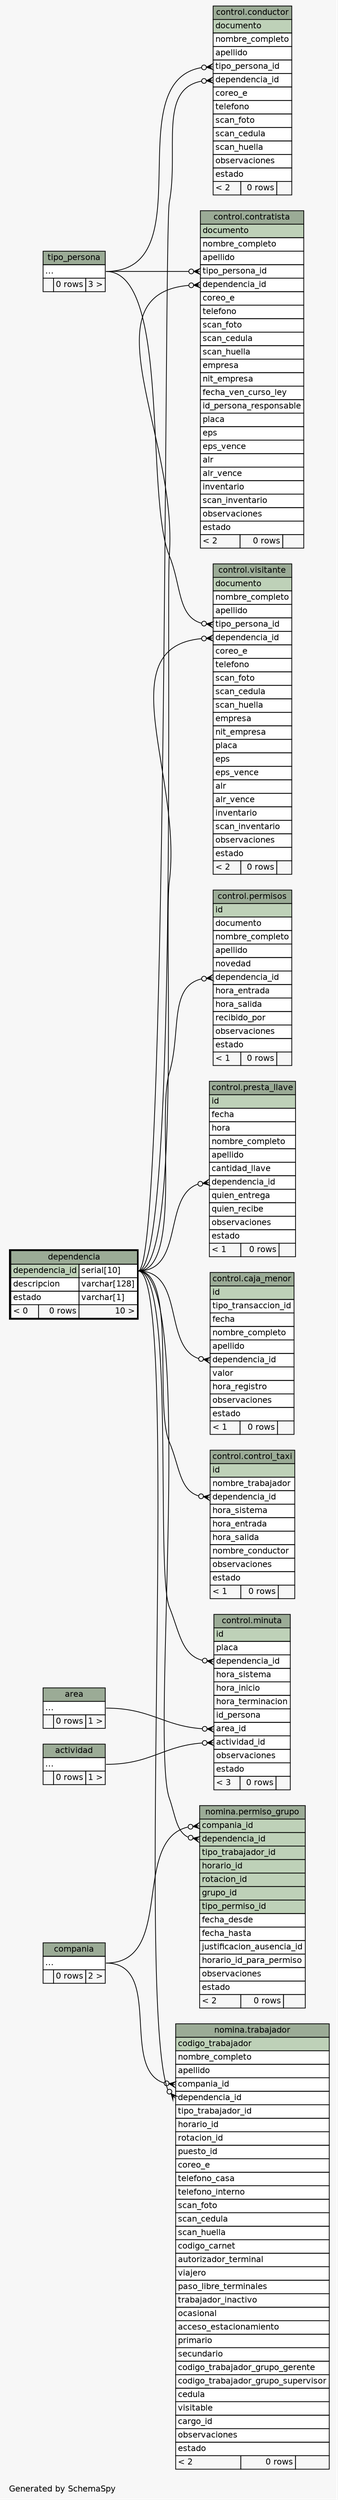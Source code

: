 // dot 2.26.3 on Linux 3.2.0-4-686-pae
// SchemaSpy rev 590
digraph "twoDegreesRelationshipsDiagram" {
  graph [
    rankdir="RL"
    bgcolor="#f7f7f7"
    label="\nGenerated by SchemaSpy"
    labeljust="l"
    nodesep="0.18"
    ranksep="0.46"
    fontname="Helvetica"
    fontsize="11"
  ];
  node [
    fontname="Helvetica"
    fontsize="11"
    shape="plaintext"
  ];
  edge [
    arrowsize="0.8"
  ];
  "control.caja_menor":"dependencia_id":w -> "dependencia":"dependencia_id.type":e [arrowhead=none dir=back arrowtail=crowodot];
  "control.conductor":"dependencia_id":w -> "dependencia":"dependencia_id.type":e [arrowhead=none dir=back arrowtail=crowodot];
  "control.conductor":"tipo_persona_id":w -> "tipo_persona":"elipses":e [arrowhead=none dir=back arrowtail=crowodot];
  "control.contratista":"dependencia_id":w -> "dependencia":"dependencia_id.type":e [arrowhead=none dir=back arrowtail=crowodot];
  "control.contratista":"tipo_persona_id":w -> "tipo_persona":"elipses":e [arrowhead=none dir=back arrowtail=crowodot];
  "control.control_taxi":"dependencia_id":w -> "dependencia":"dependencia_id.type":e [arrowhead=none dir=back arrowtail=crowodot];
  "control.minuta":"actividad_id":w -> "actividad":"elipses":e [arrowhead=none dir=back arrowtail=crowodot];
  "control.minuta":"area_id":w -> "area":"elipses":e [arrowhead=none dir=back arrowtail=crowodot];
  "control.minuta":"dependencia_id":w -> "dependencia":"dependencia_id.type":e [arrowhead=none dir=back arrowtail=crowodot];
  "nomina.permiso_grupo":"compania_id":w -> "compania":"elipses":e [arrowhead=none dir=back arrowtail=crowodot];
  "nomina.permiso_grupo":"dependencia_id":w -> "dependencia":"dependencia_id.type":e [arrowhead=none dir=back arrowtail=crowodot];
  "control.permisos":"dependencia_id":w -> "dependencia":"dependencia_id.type":e [arrowhead=none dir=back arrowtail=crowodot];
  "control.presta_llave":"dependencia_id":w -> "dependencia":"dependencia_id.type":e [arrowhead=none dir=back arrowtail=crowodot];
  "nomina.trabajador":"compania_id":w -> "compania":"elipses":e [arrowhead=none dir=back arrowtail=crowodot];
  "nomina.trabajador":"dependencia_id":w -> "dependencia":"dependencia_id.type":e [arrowhead=none dir=back arrowtail=crowodot];
  "control.visitante":"dependencia_id":w -> "dependencia":"dependencia_id.type":e [arrowhead=none dir=back arrowtail=crowodot];
  "control.visitante":"tipo_persona_id":w -> "tipo_persona":"elipses":e [arrowhead=none dir=back arrowtail=crowodot];
  "actividad" [
    label=<
    <TABLE BORDER="0" CELLBORDER="1" CELLSPACING="0" BGCOLOR="#ffffff">
      <TR><TD COLSPAN="3" BGCOLOR="#9bab96" ALIGN="CENTER">actividad</TD></TR>
      <TR><TD PORT="elipses" COLSPAN="3" ALIGN="LEFT">...</TD></TR>
      <TR><TD ALIGN="LEFT" BGCOLOR="#f7f7f7">  </TD><TD ALIGN="RIGHT" BGCOLOR="#f7f7f7">0 rows</TD><TD ALIGN="RIGHT" BGCOLOR="#f7f7f7">1 &gt;</TD></TR>
    </TABLE>>
    URL="actividad.html"
    tooltip="actividad"
  ];
  "area" [
    label=<
    <TABLE BORDER="0" CELLBORDER="1" CELLSPACING="0" BGCOLOR="#ffffff">
      <TR><TD COLSPAN="3" BGCOLOR="#9bab96" ALIGN="CENTER">area</TD></TR>
      <TR><TD PORT="elipses" COLSPAN="3" ALIGN="LEFT">...</TD></TR>
      <TR><TD ALIGN="LEFT" BGCOLOR="#f7f7f7">  </TD><TD ALIGN="RIGHT" BGCOLOR="#f7f7f7">0 rows</TD><TD ALIGN="RIGHT" BGCOLOR="#f7f7f7">1 &gt;</TD></TR>
    </TABLE>>
    URL="area.html"
    tooltip="area"
  ];
  "control.caja_menor" [
    label=<
    <TABLE BORDER="0" CELLBORDER="1" CELLSPACING="0" BGCOLOR="#ffffff">
      <TR><TD COLSPAN="3" BGCOLOR="#9bab96" ALIGN="CENTER">control.caja_menor</TD></TR>
      <TR><TD PORT="id" COLSPAN="3" BGCOLOR="#bed1b8" ALIGN="LEFT">id</TD></TR>
      <TR><TD PORT="tipo_transaccion_id" COLSPAN="3" ALIGN="LEFT">tipo_transaccion_id</TD></TR>
      <TR><TD PORT="fecha" COLSPAN="3" ALIGN="LEFT">fecha</TD></TR>
      <TR><TD PORT="nombre_completo" COLSPAN="3" ALIGN="LEFT">nombre_completo</TD></TR>
      <TR><TD PORT="apellido" COLSPAN="3" ALIGN="LEFT">apellido</TD></TR>
      <TR><TD PORT="dependencia_id" COLSPAN="3" ALIGN="LEFT">dependencia_id</TD></TR>
      <TR><TD PORT="valor" COLSPAN="3" ALIGN="LEFT">valor</TD></TR>
      <TR><TD PORT="hora_registro" COLSPAN="3" ALIGN="LEFT">hora_registro</TD></TR>
      <TR><TD PORT="observaciones" COLSPAN="3" ALIGN="LEFT">observaciones</TD></TR>
      <TR><TD PORT="estado" COLSPAN="3" ALIGN="LEFT">estado</TD></TR>
      <TR><TD ALIGN="LEFT" BGCOLOR="#f7f7f7">&lt; 1</TD><TD ALIGN="RIGHT" BGCOLOR="#f7f7f7">0 rows</TD><TD ALIGN="RIGHT" BGCOLOR="#f7f7f7">  </TD></TR>
    </TABLE>>
    URL="../../control/tables/caja_menor.html"
    tooltip="control.caja_menor"
  ];
  "compania" [
    label=<
    <TABLE BORDER="0" CELLBORDER="1" CELLSPACING="0" BGCOLOR="#ffffff">
      <TR><TD COLSPAN="3" BGCOLOR="#9bab96" ALIGN="CENTER">compania</TD></TR>
      <TR><TD PORT="elipses" COLSPAN="3" ALIGN="LEFT">...</TD></TR>
      <TR><TD ALIGN="LEFT" BGCOLOR="#f7f7f7">  </TD><TD ALIGN="RIGHT" BGCOLOR="#f7f7f7">0 rows</TD><TD ALIGN="RIGHT" BGCOLOR="#f7f7f7">2 &gt;</TD></TR>
    </TABLE>>
    URL="compania.html"
    tooltip="compania"
  ];
  "control.conductor" [
    label=<
    <TABLE BORDER="0" CELLBORDER="1" CELLSPACING="0" BGCOLOR="#ffffff">
      <TR><TD COLSPAN="3" BGCOLOR="#9bab96" ALIGN="CENTER">control.conductor</TD></TR>
      <TR><TD PORT="documento" COLSPAN="3" BGCOLOR="#bed1b8" ALIGN="LEFT">documento</TD></TR>
      <TR><TD PORT="nombre_completo" COLSPAN="3" ALIGN="LEFT">nombre_completo</TD></TR>
      <TR><TD PORT="apellido" COLSPAN="3" ALIGN="LEFT">apellido</TD></TR>
      <TR><TD PORT="tipo_persona_id" COLSPAN="3" ALIGN="LEFT">tipo_persona_id</TD></TR>
      <TR><TD PORT="dependencia_id" COLSPAN="3" ALIGN="LEFT">dependencia_id</TD></TR>
      <TR><TD PORT="coreo_e" COLSPAN="3" ALIGN="LEFT">coreo_e</TD></TR>
      <TR><TD PORT="telefono" COLSPAN="3" ALIGN="LEFT">telefono</TD></TR>
      <TR><TD PORT="scan_foto" COLSPAN="3" ALIGN="LEFT">scan_foto</TD></TR>
      <TR><TD PORT="scan_cedula" COLSPAN="3" ALIGN="LEFT">scan_cedula</TD></TR>
      <TR><TD PORT="scan_huella" COLSPAN="3" ALIGN="LEFT">scan_huella</TD></TR>
      <TR><TD PORT="observaciones" COLSPAN="3" ALIGN="LEFT">observaciones</TD></TR>
      <TR><TD PORT="estado" COLSPAN="3" ALIGN="LEFT">estado</TD></TR>
      <TR><TD ALIGN="LEFT" BGCOLOR="#f7f7f7">&lt; 2</TD><TD ALIGN="RIGHT" BGCOLOR="#f7f7f7">0 rows</TD><TD ALIGN="RIGHT" BGCOLOR="#f7f7f7">  </TD></TR>
    </TABLE>>
    URL="../../control/tables/conductor.html"
    tooltip="control.conductor"
  ];
  "control.contratista" [
    label=<
    <TABLE BORDER="0" CELLBORDER="1" CELLSPACING="0" BGCOLOR="#ffffff">
      <TR><TD COLSPAN="3" BGCOLOR="#9bab96" ALIGN="CENTER">control.contratista</TD></TR>
      <TR><TD PORT="documento" COLSPAN="3" BGCOLOR="#bed1b8" ALIGN="LEFT">documento</TD></TR>
      <TR><TD PORT="nombre_completo" COLSPAN="3" ALIGN="LEFT">nombre_completo</TD></TR>
      <TR><TD PORT="apellido" COLSPAN="3" ALIGN="LEFT">apellido</TD></TR>
      <TR><TD PORT="tipo_persona_id" COLSPAN="3" ALIGN="LEFT">tipo_persona_id</TD></TR>
      <TR><TD PORT="dependencia_id" COLSPAN="3" ALIGN="LEFT">dependencia_id</TD></TR>
      <TR><TD PORT="coreo_e" COLSPAN="3" ALIGN="LEFT">coreo_e</TD></TR>
      <TR><TD PORT="telefono" COLSPAN="3" ALIGN="LEFT">telefono</TD></TR>
      <TR><TD PORT="scan_foto" COLSPAN="3" ALIGN="LEFT">scan_foto</TD></TR>
      <TR><TD PORT="scan_cedula" COLSPAN="3" ALIGN="LEFT">scan_cedula</TD></TR>
      <TR><TD PORT="scan_huella" COLSPAN="3" ALIGN="LEFT">scan_huella</TD></TR>
      <TR><TD PORT="empresa" COLSPAN="3" ALIGN="LEFT">empresa</TD></TR>
      <TR><TD PORT="nit_empresa" COLSPAN="3" ALIGN="LEFT">nit_empresa</TD></TR>
      <TR><TD PORT="fecha_ven_curso_ley" COLSPAN="3" ALIGN="LEFT">fecha_ven_curso_ley</TD></TR>
      <TR><TD PORT="id_persona_responsable" COLSPAN="3" ALIGN="LEFT">id_persona_responsable</TD></TR>
      <TR><TD PORT="placa" COLSPAN="3" ALIGN="LEFT">placa</TD></TR>
      <TR><TD PORT="eps" COLSPAN="3" ALIGN="LEFT">eps</TD></TR>
      <TR><TD PORT="eps_vence" COLSPAN="3" ALIGN="LEFT">eps_vence</TD></TR>
      <TR><TD PORT="alr" COLSPAN="3" ALIGN="LEFT">alr</TD></TR>
      <TR><TD PORT="alr_vence" COLSPAN="3" ALIGN="LEFT">alr_vence</TD></TR>
      <TR><TD PORT="inventario" COLSPAN="3" ALIGN="LEFT">inventario</TD></TR>
      <TR><TD PORT="scan_inventario" COLSPAN="3" ALIGN="LEFT">scan_inventario</TD></TR>
      <TR><TD PORT="observaciones" COLSPAN="3" ALIGN="LEFT">observaciones</TD></TR>
      <TR><TD PORT="estado" COLSPAN="3" ALIGN="LEFT">estado</TD></TR>
      <TR><TD ALIGN="LEFT" BGCOLOR="#f7f7f7">&lt; 2</TD><TD ALIGN="RIGHT" BGCOLOR="#f7f7f7">0 rows</TD><TD ALIGN="RIGHT" BGCOLOR="#f7f7f7">  </TD></TR>
    </TABLE>>
    URL="../../control/tables/contratista.html"
    tooltip="control.contratista"
  ];
  "control.control_taxi" [
    label=<
    <TABLE BORDER="0" CELLBORDER="1" CELLSPACING="0" BGCOLOR="#ffffff">
      <TR><TD COLSPAN="3" BGCOLOR="#9bab96" ALIGN="CENTER">control.control_taxi</TD></TR>
      <TR><TD PORT="id" COLSPAN="3" BGCOLOR="#bed1b8" ALIGN="LEFT">id</TD></TR>
      <TR><TD PORT="nombre_trabajador" COLSPAN="3" ALIGN="LEFT">nombre_trabajador</TD></TR>
      <TR><TD PORT="dependencia_id" COLSPAN="3" ALIGN="LEFT">dependencia_id</TD></TR>
      <TR><TD PORT="hora_sistema" COLSPAN="3" ALIGN="LEFT">hora_sistema</TD></TR>
      <TR><TD PORT="hora_entrada" COLSPAN="3" ALIGN="LEFT">hora_entrada</TD></TR>
      <TR><TD PORT="hora_salida" COLSPAN="3" ALIGN="LEFT">hora_salida</TD></TR>
      <TR><TD PORT="nombre_conductor" COLSPAN="3" ALIGN="LEFT">nombre_conductor</TD></TR>
      <TR><TD PORT="observaciones" COLSPAN="3" ALIGN="LEFT">observaciones</TD></TR>
      <TR><TD PORT="estado" COLSPAN="3" ALIGN="LEFT">estado</TD></TR>
      <TR><TD ALIGN="LEFT" BGCOLOR="#f7f7f7">&lt; 1</TD><TD ALIGN="RIGHT" BGCOLOR="#f7f7f7">0 rows</TD><TD ALIGN="RIGHT" BGCOLOR="#f7f7f7">  </TD></TR>
    </TABLE>>
    URL="../../control/tables/control_taxi.html"
    tooltip="control.control_taxi"
  ];
  "dependencia" [
    label=<
    <TABLE BORDER="2" CELLBORDER="1" CELLSPACING="0" BGCOLOR="#ffffff">
      <TR><TD COLSPAN="3" BGCOLOR="#9bab96" ALIGN="CENTER">dependencia</TD></TR>
      <TR><TD PORT="dependencia_id" COLSPAN="2" BGCOLOR="#bed1b8" ALIGN="LEFT">dependencia_id</TD><TD PORT="dependencia_id.type" ALIGN="LEFT">serial[10]</TD></TR>
      <TR><TD PORT="descripcion" COLSPAN="2" ALIGN="LEFT">descripcion</TD><TD PORT="descripcion.type" ALIGN="LEFT">varchar[128]</TD></TR>
      <TR><TD PORT="estado" COLSPAN="2" ALIGN="LEFT">estado</TD><TD PORT="estado.type" ALIGN="LEFT">varchar[1]</TD></TR>
      <TR><TD ALIGN="LEFT" BGCOLOR="#f7f7f7">&lt; 0</TD><TD ALIGN="RIGHT" BGCOLOR="#f7f7f7">0 rows</TD><TD ALIGN="RIGHT" BGCOLOR="#f7f7f7">10 &gt;</TD></TR>
    </TABLE>>
    URL="dependencia.html"
    tooltip="dependencia"
  ];
  "control.minuta" [
    label=<
    <TABLE BORDER="0" CELLBORDER="1" CELLSPACING="0" BGCOLOR="#ffffff">
      <TR><TD COLSPAN="3" BGCOLOR="#9bab96" ALIGN="CENTER">control.minuta</TD></TR>
      <TR><TD PORT="id" COLSPAN="3" BGCOLOR="#bed1b8" ALIGN="LEFT">id</TD></TR>
      <TR><TD PORT="placa" COLSPAN="3" ALIGN="LEFT">placa</TD></TR>
      <TR><TD PORT="dependencia_id" COLSPAN="3" ALIGN="LEFT">dependencia_id</TD></TR>
      <TR><TD PORT="hora_sistema" COLSPAN="3" ALIGN="LEFT">hora_sistema</TD></TR>
      <TR><TD PORT="hora_inicio" COLSPAN="3" ALIGN="LEFT">hora_inicio</TD></TR>
      <TR><TD PORT="hora_terminacion" COLSPAN="3" ALIGN="LEFT">hora_terminacion</TD></TR>
      <TR><TD PORT="id_persona" COLSPAN="3" ALIGN="LEFT">id_persona</TD></TR>
      <TR><TD PORT="area_id" COLSPAN="3" ALIGN="LEFT">area_id</TD></TR>
      <TR><TD PORT="actividad_id" COLSPAN="3" ALIGN="LEFT">actividad_id</TD></TR>
      <TR><TD PORT="observaciones" COLSPAN="3" ALIGN="LEFT">observaciones</TD></TR>
      <TR><TD PORT="estado" COLSPAN="3" ALIGN="LEFT">estado</TD></TR>
      <TR><TD ALIGN="LEFT" BGCOLOR="#f7f7f7">&lt; 3</TD><TD ALIGN="RIGHT" BGCOLOR="#f7f7f7">0 rows</TD><TD ALIGN="RIGHT" BGCOLOR="#f7f7f7">  </TD></TR>
    </TABLE>>
    URL="../../control/tables/minuta.html"
    tooltip="control.minuta"
  ];
  "nomina.permiso_grupo" [
    label=<
    <TABLE BORDER="0" CELLBORDER="1" CELLSPACING="0" BGCOLOR="#ffffff">
      <TR><TD COLSPAN="3" BGCOLOR="#9bab96" ALIGN="CENTER">nomina.permiso_grupo</TD></TR>
      <TR><TD PORT="compania_id" COLSPAN="3" BGCOLOR="#bed1b8" ALIGN="LEFT">compania_id</TD></TR>
      <TR><TD PORT="dependencia_id" COLSPAN="3" BGCOLOR="#bed1b8" ALIGN="LEFT">dependencia_id</TD></TR>
      <TR><TD PORT="tipo_trabajador_id" COLSPAN="3" BGCOLOR="#bed1b8" ALIGN="LEFT">tipo_trabajador_id</TD></TR>
      <TR><TD PORT="horario_id" COLSPAN="3" BGCOLOR="#bed1b8" ALIGN="LEFT">horario_id</TD></TR>
      <TR><TD PORT="rotacion_id" COLSPAN="3" BGCOLOR="#bed1b8" ALIGN="LEFT">rotacion_id</TD></TR>
      <TR><TD PORT="grupo_id" COLSPAN="3" BGCOLOR="#bed1b8" ALIGN="LEFT">grupo_id</TD></TR>
      <TR><TD PORT="tipo_permiso_id" COLSPAN="3" BGCOLOR="#bed1b8" ALIGN="LEFT">tipo_permiso_id</TD></TR>
      <TR><TD PORT="fecha_desde" COLSPAN="3" ALIGN="LEFT">fecha_desde</TD></TR>
      <TR><TD PORT="fecha_hasta" COLSPAN="3" ALIGN="LEFT">fecha_hasta</TD></TR>
      <TR><TD PORT="justificacion_ausencia_id" COLSPAN="3" ALIGN="LEFT">justificacion_ausencia_id</TD></TR>
      <TR><TD PORT="horario_id_para_permiso" COLSPAN="3" ALIGN="LEFT">horario_id_para_permiso</TD></TR>
      <TR><TD PORT="observaciones" COLSPAN="3" ALIGN="LEFT">observaciones</TD></TR>
      <TR><TD PORT="estado" COLSPAN="3" ALIGN="LEFT">estado</TD></TR>
      <TR><TD ALIGN="LEFT" BGCOLOR="#f7f7f7">&lt; 2</TD><TD ALIGN="RIGHT" BGCOLOR="#f7f7f7">0 rows</TD><TD ALIGN="RIGHT" BGCOLOR="#f7f7f7">  </TD></TR>
    </TABLE>>
    URL="../../nomina/tables/permiso_grupo.html"
    tooltip="nomina.permiso_grupo"
  ];
  "control.permisos" [
    label=<
    <TABLE BORDER="0" CELLBORDER="1" CELLSPACING="0" BGCOLOR="#ffffff">
      <TR><TD COLSPAN="3" BGCOLOR="#9bab96" ALIGN="CENTER">control.permisos</TD></TR>
      <TR><TD PORT="id" COLSPAN="3" BGCOLOR="#bed1b8" ALIGN="LEFT">id</TD></TR>
      <TR><TD PORT="documento" COLSPAN="3" ALIGN="LEFT">documento</TD></TR>
      <TR><TD PORT="nombre_completo" COLSPAN="3" ALIGN="LEFT">nombre_completo</TD></TR>
      <TR><TD PORT="apellido" COLSPAN="3" ALIGN="LEFT">apellido</TD></TR>
      <TR><TD PORT="novedad" COLSPAN="3" ALIGN="LEFT">novedad</TD></TR>
      <TR><TD PORT="dependencia_id" COLSPAN="3" ALIGN="LEFT">dependencia_id</TD></TR>
      <TR><TD PORT="hora_entrada" COLSPAN="3" ALIGN="LEFT">hora_entrada</TD></TR>
      <TR><TD PORT="hora_salida" COLSPAN="3" ALIGN="LEFT">hora_salida</TD></TR>
      <TR><TD PORT="recibido_por" COLSPAN="3" ALIGN="LEFT">recibido_por</TD></TR>
      <TR><TD PORT="observaciones" COLSPAN="3" ALIGN="LEFT">observaciones</TD></TR>
      <TR><TD PORT="estado" COLSPAN="3" ALIGN="LEFT">estado</TD></TR>
      <TR><TD ALIGN="LEFT" BGCOLOR="#f7f7f7">&lt; 1</TD><TD ALIGN="RIGHT" BGCOLOR="#f7f7f7">0 rows</TD><TD ALIGN="RIGHT" BGCOLOR="#f7f7f7">  </TD></TR>
    </TABLE>>
    URL="../../control/tables/permisos.html"
    tooltip="control.permisos"
  ];
  "control.presta_llave" [
    label=<
    <TABLE BORDER="0" CELLBORDER="1" CELLSPACING="0" BGCOLOR="#ffffff">
      <TR><TD COLSPAN="3" BGCOLOR="#9bab96" ALIGN="CENTER">control.presta_llave</TD></TR>
      <TR><TD PORT="id" COLSPAN="3" BGCOLOR="#bed1b8" ALIGN="LEFT">id</TD></TR>
      <TR><TD PORT="fecha" COLSPAN="3" ALIGN="LEFT">fecha</TD></TR>
      <TR><TD PORT="hora" COLSPAN="3" ALIGN="LEFT">hora</TD></TR>
      <TR><TD PORT="nombre_completo" COLSPAN="3" ALIGN="LEFT">nombre_completo</TD></TR>
      <TR><TD PORT="apellido" COLSPAN="3" ALIGN="LEFT">apellido</TD></TR>
      <TR><TD PORT="cantidad_llave" COLSPAN="3" ALIGN="LEFT">cantidad_llave</TD></TR>
      <TR><TD PORT="dependencia_id" COLSPAN="3" ALIGN="LEFT">dependencia_id</TD></TR>
      <TR><TD PORT="quien_entrega" COLSPAN="3" ALIGN="LEFT">quien_entrega</TD></TR>
      <TR><TD PORT="quien_recibe" COLSPAN="3" ALIGN="LEFT">quien_recibe</TD></TR>
      <TR><TD PORT="observaciones" COLSPAN="3" ALIGN="LEFT">observaciones</TD></TR>
      <TR><TD PORT="estado" COLSPAN="3" ALIGN="LEFT">estado</TD></TR>
      <TR><TD ALIGN="LEFT" BGCOLOR="#f7f7f7">&lt; 1</TD><TD ALIGN="RIGHT" BGCOLOR="#f7f7f7">0 rows</TD><TD ALIGN="RIGHT" BGCOLOR="#f7f7f7">  </TD></TR>
    </TABLE>>
    URL="../../control/tables/presta_llave.html"
    tooltip="control.presta_llave"
  ];
  "tipo_persona" [
    label=<
    <TABLE BORDER="0" CELLBORDER="1" CELLSPACING="0" BGCOLOR="#ffffff">
      <TR><TD COLSPAN="3" BGCOLOR="#9bab96" ALIGN="CENTER">tipo_persona</TD></TR>
      <TR><TD PORT="elipses" COLSPAN="3" ALIGN="LEFT">...</TD></TR>
      <TR><TD ALIGN="LEFT" BGCOLOR="#f7f7f7">  </TD><TD ALIGN="RIGHT" BGCOLOR="#f7f7f7">0 rows</TD><TD ALIGN="RIGHT" BGCOLOR="#f7f7f7">3 &gt;</TD></TR>
    </TABLE>>
    URL="tipo_persona.html"
    tooltip="tipo_persona"
  ];
  "nomina.trabajador" [
    label=<
    <TABLE BORDER="0" CELLBORDER="1" CELLSPACING="0" BGCOLOR="#ffffff">
      <TR><TD COLSPAN="3" BGCOLOR="#9bab96" ALIGN="CENTER">nomina.trabajador</TD></TR>
      <TR><TD PORT="codigo_trabajador" COLSPAN="3" BGCOLOR="#bed1b8" ALIGN="LEFT">codigo_trabajador</TD></TR>
      <TR><TD PORT="nombre_completo" COLSPAN="3" ALIGN="LEFT">nombre_completo</TD></TR>
      <TR><TD PORT="apellido" COLSPAN="3" ALIGN="LEFT">apellido</TD></TR>
      <TR><TD PORT="compania_id" COLSPAN="3" ALIGN="LEFT">compania_id</TD></TR>
      <TR><TD PORT="dependencia_id" COLSPAN="3" ALIGN="LEFT">dependencia_id</TD></TR>
      <TR><TD PORT="tipo_trabajador_id" COLSPAN="3" ALIGN="LEFT">tipo_trabajador_id</TD></TR>
      <TR><TD PORT="horario_id" COLSPAN="3" ALIGN="LEFT">horario_id</TD></TR>
      <TR><TD PORT="rotacion_id" COLSPAN="3" ALIGN="LEFT">rotacion_id</TD></TR>
      <TR><TD PORT="puesto_id" COLSPAN="3" ALIGN="LEFT">puesto_id</TD></TR>
      <TR><TD PORT="coreo_e" COLSPAN="3" ALIGN="LEFT">coreo_e</TD></TR>
      <TR><TD PORT="telefono_casa" COLSPAN="3" ALIGN="LEFT">telefono_casa</TD></TR>
      <TR><TD PORT="telefono_interno" COLSPAN="3" ALIGN="LEFT">telefono_interno</TD></TR>
      <TR><TD PORT="scan_foto" COLSPAN="3" ALIGN="LEFT">scan_foto</TD></TR>
      <TR><TD PORT="scan_cedula" COLSPAN="3" ALIGN="LEFT">scan_cedula</TD></TR>
      <TR><TD PORT="scan_huella" COLSPAN="3" ALIGN="LEFT">scan_huella</TD></TR>
      <TR><TD PORT="codigo_carnet" COLSPAN="3" ALIGN="LEFT">codigo_carnet</TD></TR>
      <TR><TD PORT="autorizador_terminal" COLSPAN="3" ALIGN="LEFT">autorizador_terminal</TD></TR>
      <TR><TD PORT="viajero" COLSPAN="3" ALIGN="LEFT">viajero</TD></TR>
      <TR><TD PORT="paso_libre_terminales" COLSPAN="3" ALIGN="LEFT">paso_libre_terminales</TD></TR>
      <TR><TD PORT="trabajador_inactivo" COLSPAN="3" ALIGN="LEFT">trabajador_inactivo</TD></TR>
      <TR><TD PORT="ocasional" COLSPAN="3" ALIGN="LEFT">ocasional</TD></TR>
      <TR><TD PORT="acceso_estacionamiento" COLSPAN="3" ALIGN="LEFT">acceso_estacionamiento</TD></TR>
      <TR><TD PORT="primario" COLSPAN="3" ALIGN="LEFT">primario</TD></TR>
      <TR><TD PORT="secundario" COLSPAN="3" ALIGN="LEFT">secundario</TD></TR>
      <TR><TD PORT="codigo_trabajador_grupo_gerente" COLSPAN="3" ALIGN="LEFT">codigo_trabajador_grupo_gerente</TD></TR>
      <TR><TD PORT="codigo_trabajador_grupo_supervisor" COLSPAN="3" ALIGN="LEFT">codigo_trabajador_grupo_supervisor</TD></TR>
      <TR><TD PORT="cedula" COLSPAN="3" ALIGN="LEFT">cedula</TD></TR>
      <TR><TD PORT="visitable" COLSPAN="3" ALIGN="LEFT">visitable</TD></TR>
      <TR><TD PORT="cargo_id" COLSPAN="3" ALIGN="LEFT">cargo_id</TD></TR>
      <TR><TD PORT="observaciones" COLSPAN="3" ALIGN="LEFT">observaciones</TD></TR>
      <TR><TD PORT="estado" COLSPAN="3" ALIGN="LEFT">estado</TD></TR>
      <TR><TD ALIGN="LEFT" BGCOLOR="#f7f7f7">&lt; 2</TD><TD ALIGN="RIGHT" BGCOLOR="#f7f7f7">0 rows</TD><TD ALIGN="RIGHT" BGCOLOR="#f7f7f7">  </TD></TR>
    </TABLE>>
    URL="../../nomina/tables/trabajador.html"
    tooltip="nomina.trabajador"
  ];
  "control.visitante" [
    label=<
    <TABLE BORDER="0" CELLBORDER="1" CELLSPACING="0" BGCOLOR="#ffffff">
      <TR><TD COLSPAN="3" BGCOLOR="#9bab96" ALIGN="CENTER">control.visitante</TD></TR>
      <TR><TD PORT="documento" COLSPAN="3" BGCOLOR="#bed1b8" ALIGN="LEFT">documento</TD></TR>
      <TR><TD PORT="nombre_completo" COLSPAN="3" ALIGN="LEFT">nombre_completo</TD></TR>
      <TR><TD PORT="apellido" COLSPAN="3" ALIGN="LEFT">apellido</TD></TR>
      <TR><TD PORT="tipo_persona_id" COLSPAN="3" ALIGN="LEFT">tipo_persona_id</TD></TR>
      <TR><TD PORT="dependencia_id" COLSPAN="3" ALIGN="LEFT">dependencia_id</TD></TR>
      <TR><TD PORT="coreo_e" COLSPAN="3" ALIGN="LEFT">coreo_e</TD></TR>
      <TR><TD PORT="telefono" COLSPAN="3" ALIGN="LEFT">telefono</TD></TR>
      <TR><TD PORT="scan_foto" COLSPAN="3" ALIGN="LEFT">scan_foto</TD></TR>
      <TR><TD PORT="scan_cedula" COLSPAN="3" ALIGN="LEFT">scan_cedula</TD></TR>
      <TR><TD PORT="scan_huella" COLSPAN="3" ALIGN="LEFT">scan_huella</TD></TR>
      <TR><TD PORT="empresa" COLSPAN="3" ALIGN="LEFT">empresa</TD></TR>
      <TR><TD PORT="nit_empresa" COLSPAN="3" ALIGN="LEFT">nit_empresa</TD></TR>
      <TR><TD PORT="placa" COLSPAN="3" ALIGN="LEFT">placa</TD></TR>
      <TR><TD PORT="eps" COLSPAN="3" ALIGN="LEFT">eps</TD></TR>
      <TR><TD PORT="eps_vence" COLSPAN="3" ALIGN="LEFT">eps_vence</TD></TR>
      <TR><TD PORT="alr" COLSPAN="3" ALIGN="LEFT">alr</TD></TR>
      <TR><TD PORT="alr_vence" COLSPAN="3" ALIGN="LEFT">alr_vence</TD></TR>
      <TR><TD PORT="inventario" COLSPAN="3" ALIGN="LEFT">inventario</TD></TR>
      <TR><TD PORT="scan_inventario" COLSPAN="3" ALIGN="LEFT">scan_inventario</TD></TR>
      <TR><TD PORT="observaciones" COLSPAN="3" ALIGN="LEFT">observaciones</TD></TR>
      <TR><TD PORT="estado" COLSPAN="3" ALIGN="LEFT">estado</TD></TR>
      <TR><TD ALIGN="LEFT" BGCOLOR="#f7f7f7">&lt; 2</TD><TD ALIGN="RIGHT" BGCOLOR="#f7f7f7">0 rows</TD><TD ALIGN="RIGHT" BGCOLOR="#f7f7f7">  </TD></TR>
    </TABLE>>
    URL="../../control/tables/visitante.html"
    tooltip="control.visitante"
  ];
}
